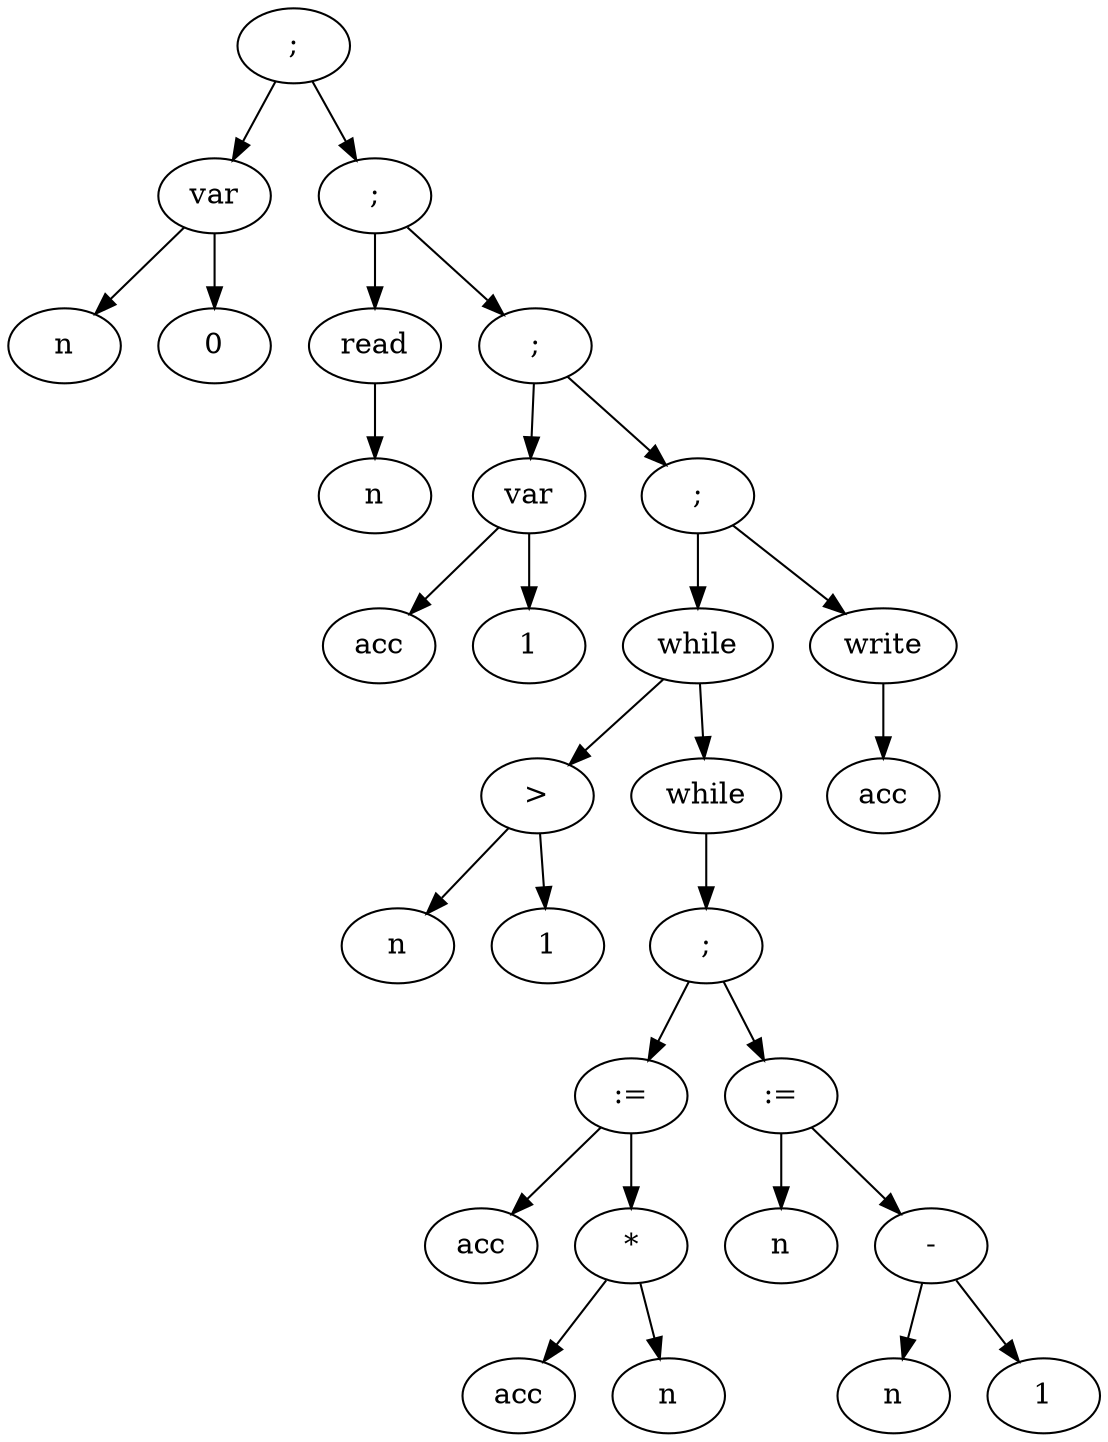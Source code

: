 digraph {
n0 [label = ";"]
n0-> n1
n1 [label = "var"]
n1-> n2
n2 [label = "n"]
n1-> n3
n3 [label = "0"]
n0-> n4
n4 [label = ";"]
n4-> n5
n5 [label = "read"]
n5-> n6
n6 [label = "n"]
n4-> n7
n7 [label = ";"]
n7-> n8
n8 [label = "var"]
n8-> n9
n9 [label = "acc"]
n8-> n10
n10 [label = "1"]
n7-> n11
n11 [label = ";"]
n11-> n12
n12 [label = "while"]
n12-> n13
n13 [label = ">"]
n13-> n14
n14 [label = "n"]
n13-> n15
n15 [label = "1"]
n12-> n16
n16 [label = "while"]
n16-> n17
n17 [label = ";"]
n17-> n18
n18 [label = ":="]
n18-> n19
n19 [label = "acc"]
n18-> n20
n20 [label = "*"]
n20-> n21
n21 [label = "acc"]
n20-> n22
n22 [label = "n"]
n17-> n23
n23 [label = ":="]
n23-> n24
n24 [label = "n"]
n23-> n25
n25 [label = "-"]
n25-> n26
n26 [label = "n"]
n25-> n27
n27 [label = "1"]
n11-> n28
n28 [label = "write"]
n28-> n29
n29 [label = "acc"]
}
